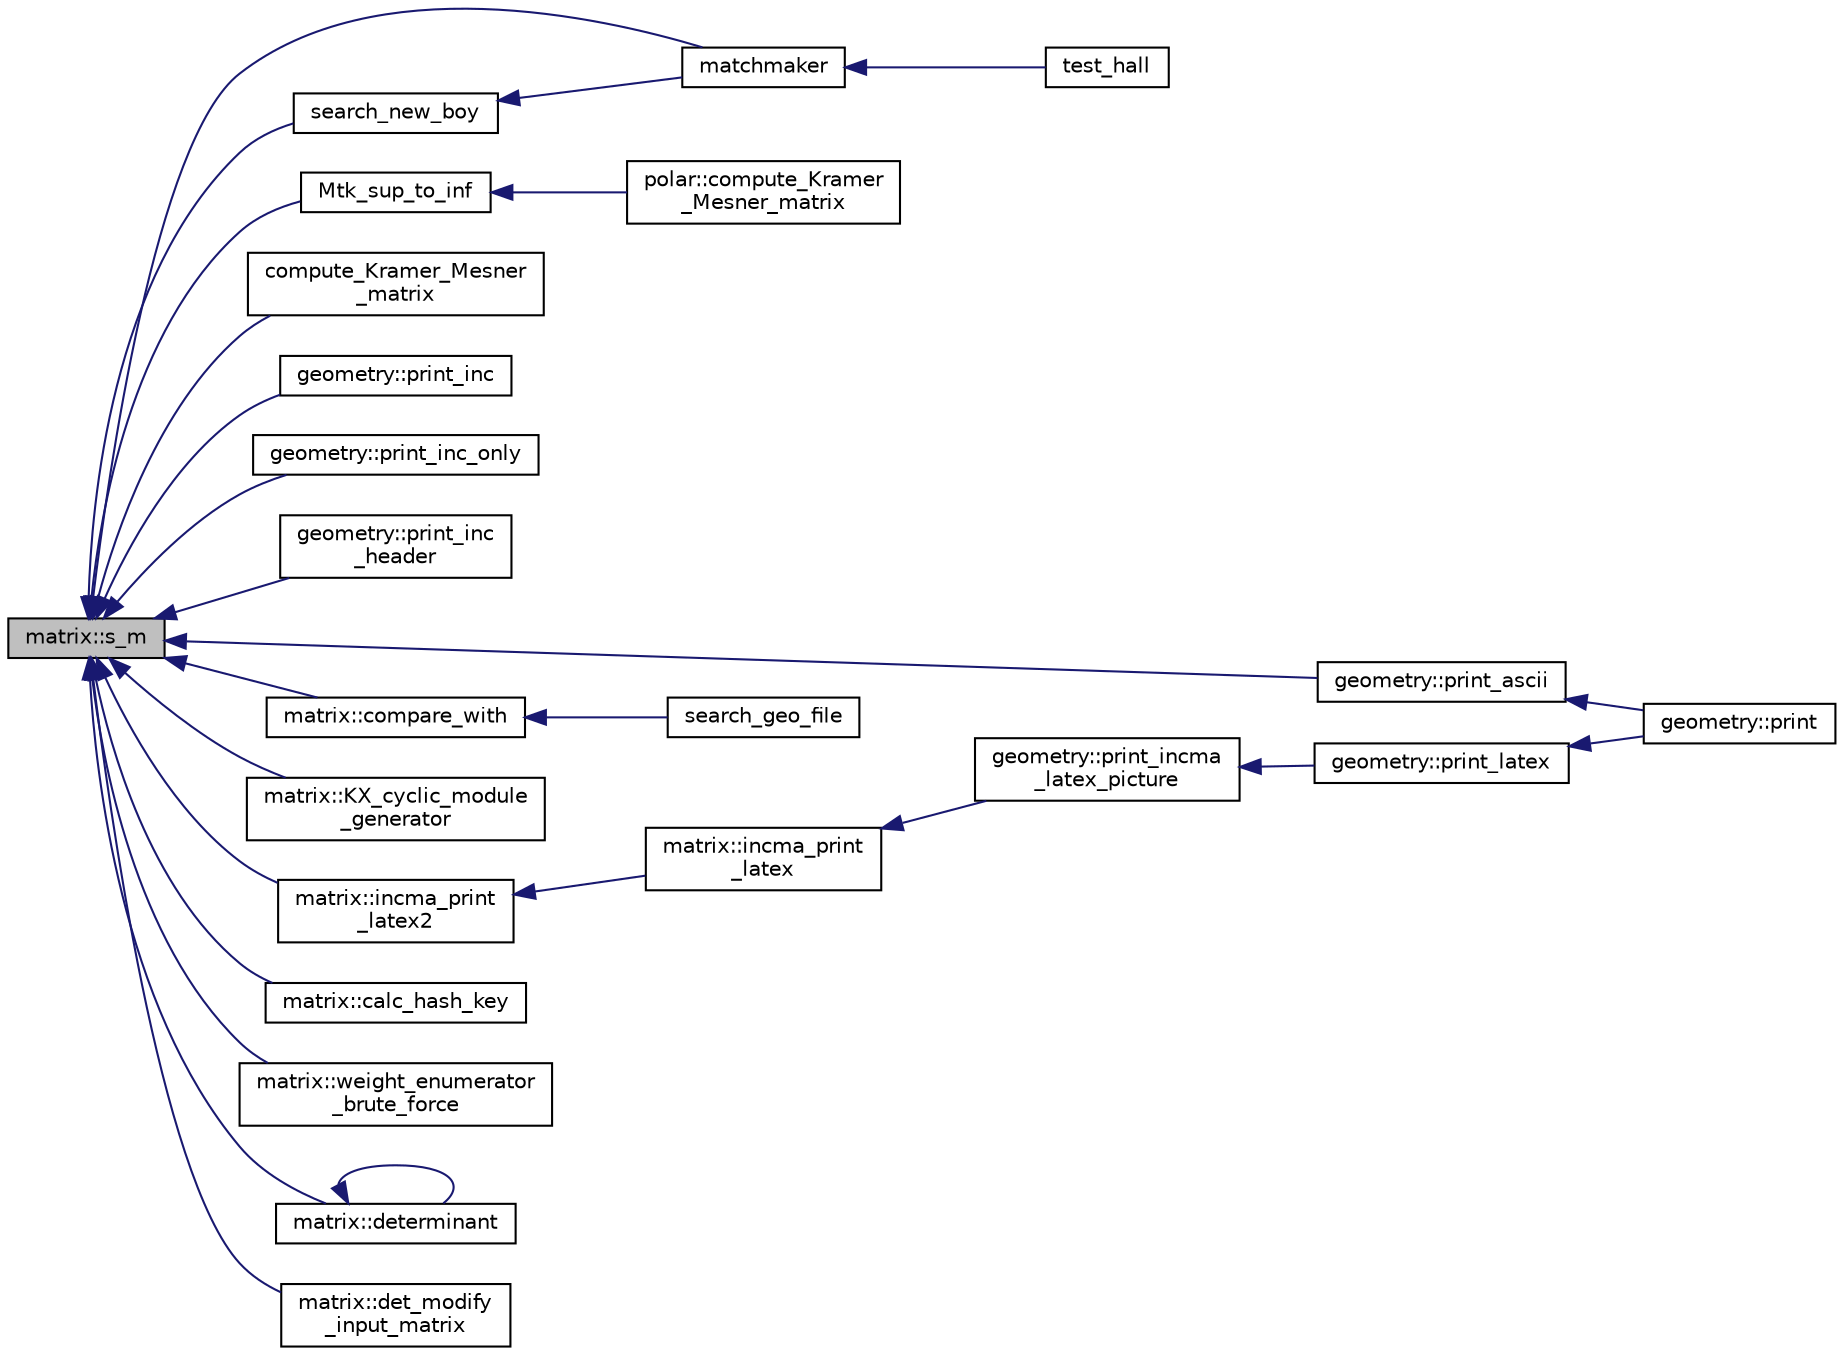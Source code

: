 digraph "matrix::s_m"
{
  edge [fontname="Helvetica",fontsize="10",labelfontname="Helvetica",labelfontsize="10"];
  node [fontname="Helvetica",fontsize="10",shape=record];
  rankdir="LR";
  Node1789 [label="matrix::s_m",height=0.2,width=0.4,color="black", fillcolor="grey75", style="filled", fontcolor="black"];
  Node1789 -> Node1790 [dir="back",color="midnightblue",fontsize="10",style="solid",fontname="Helvetica"];
  Node1790 [label="matchmaker",height=0.2,width=0.4,color="black", fillcolor="white", style="filled",URL="$d5/d3f/test_8_c.html#a93ef2c2e9896d2a9f32ced4136c2784a"];
  Node1790 -> Node1791 [dir="back",color="midnightblue",fontsize="10",style="solid",fontname="Helvetica"];
  Node1791 [label="test_hall",height=0.2,width=0.4,color="black", fillcolor="white", style="filled",URL="$d5/d3f/test_8_c.html#a757609870ae7ab0f1d0073415822d19f"];
  Node1789 -> Node1792 [dir="back",color="midnightblue",fontsize="10",style="solid",fontname="Helvetica"];
  Node1792 [label="search_new_boy",height=0.2,width=0.4,color="black", fillcolor="white", style="filled",URL="$d5/d3f/test_8_c.html#a00b262498218f35b2c1a68d8dd729714"];
  Node1792 -> Node1790 [dir="back",color="midnightblue",fontsize="10",style="solid",fontname="Helvetica"];
  Node1789 -> Node1793 [dir="back",color="midnightblue",fontsize="10",style="solid",fontname="Helvetica"];
  Node1793 [label="Mtk_sup_to_inf",height=0.2,width=0.4,color="black", fillcolor="white", style="filled",URL="$d3/dfb/discreta__global_8_c.html#a71d19c0a0ff6e728c22fb07991564523"];
  Node1793 -> Node1794 [dir="back",color="midnightblue",fontsize="10",style="solid",fontname="Helvetica"];
  Node1794 [label="polar::compute_Kramer\l_Mesner_matrix",height=0.2,width=0.4,color="black", fillcolor="white", style="filled",URL="$da/d1c/classpolar.html#ad558a87988ec31179ccfde947e490381"];
  Node1789 -> Node1795 [dir="back",color="midnightblue",fontsize="10",style="solid",fontname="Helvetica"];
  Node1795 [label="compute_Kramer_Mesner\l_matrix",height=0.2,width=0.4,color="black", fillcolor="white", style="filled",URL="$d3/dfb/discreta__global_8_c.html#a549beed551d022bee89ffa9f959ec9fb"];
  Node1789 -> Node1796 [dir="back",color="midnightblue",fontsize="10",style="solid",fontname="Helvetica"];
  Node1796 [label="geometry::print_inc",height=0.2,width=0.4,color="black", fillcolor="white", style="filled",URL="$da/d44/classgeometry.html#a8b902a6f06a92a18b345e4de42e6508d"];
  Node1789 -> Node1797 [dir="back",color="midnightblue",fontsize="10",style="solid",fontname="Helvetica"];
  Node1797 [label="geometry::print_inc_only",height=0.2,width=0.4,color="black", fillcolor="white", style="filled",URL="$da/d44/classgeometry.html#a6086ce49de61288d20a69a4dfed44a35"];
  Node1789 -> Node1798 [dir="back",color="midnightblue",fontsize="10",style="solid",fontname="Helvetica"];
  Node1798 [label="geometry::print_inc\l_header",height=0.2,width=0.4,color="black", fillcolor="white", style="filled",URL="$da/d44/classgeometry.html#ab78810f270f25de6b65169d5c62d7806"];
  Node1789 -> Node1799 [dir="back",color="midnightblue",fontsize="10",style="solid",fontname="Helvetica"];
  Node1799 [label="geometry::print_ascii",height=0.2,width=0.4,color="black", fillcolor="white", style="filled",URL="$da/d44/classgeometry.html#a8f5356989decb76fddb4926714240c0d"];
  Node1799 -> Node1800 [dir="back",color="midnightblue",fontsize="10",style="solid",fontname="Helvetica"];
  Node1800 [label="geometry::print",height=0.2,width=0.4,color="black", fillcolor="white", style="filled",URL="$da/d44/classgeometry.html#af92f963887d22dd3437f585df929208d"];
  Node1789 -> Node1801 [dir="back",color="midnightblue",fontsize="10",style="solid",fontname="Helvetica"];
  Node1801 [label="matrix::compare_with",height=0.2,width=0.4,color="black", fillcolor="white", style="filled",URL="$d1/d8d/classmatrix.html#a6009a90834a208f5f0a83d8ed651e4c5"];
  Node1801 -> Node1802 [dir="back",color="midnightblue",fontsize="10",style="solid",fontname="Helvetica"];
  Node1802 [label="search_geo_file",height=0.2,width=0.4,color="black", fillcolor="white", style="filled",URL="$d6/d4a/geometry_8_c.html#a11af609febe3a9db20d8236af36928c5"];
  Node1789 -> Node1803 [dir="back",color="midnightblue",fontsize="10",style="solid",fontname="Helvetica"];
  Node1803 [label="matrix::KX_cyclic_module\l_generator",height=0.2,width=0.4,color="black", fillcolor="white", style="filled",URL="$d1/d8d/classmatrix.html#ace9dbe1f348d6fa63d1005e8f601897b"];
  Node1789 -> Node1804 [dir="back",color="midnightblue",fontsize="10",style="solid",fontname="Helvetica"];
  Node1804 [label="matrix::incma_print\l_latex2",height=0.2,width=0.4,color="black", fillcolor="white", style="filled",URL="$d1/d8d/classmatrix.html#a6e282efff2dd195d9aaf94343768106d"];
  Node1804 -> Node1805 [dir="back",color="midnightblue",fontsize="10",style="solid",fontname="Helvetica"];
  Node1805 [label="matrix::incma_print\l_latex",height=0.2,width=0.4,color="black", fillcolor="white", style="filled",URL="$d1/d8d/classmatrix.html#a2f3ef897e502a22def6b90a7c02addf5"];
  Node1805 -> Node1806 [dir="back",color="midnightblue",fontsize="10",style="solid",fontname="Helvetica"];
  Node1806 [label="geometry::print_incma\l_latex_picture",height=0.2,width=0.4,color="black", fillcolor="white", style="filled",URL="$da/d44/classgeometry.html#ae0d174439d57d9bc0b0dd7ffe210b148"];
  Node1806 -> Node1807 [dir="back",color="midnightblue",fontsize="10",style="solid",fontname="Helvetica"];
  Node1807 [label="geometry::print_latex",height=0.2,width=0.4,color="black", fillcolor="white", style="filled",URL="$da/d44/classgeometry.html#a1d45497d61d4dc8f7325156158b7e661"];
  Node1807 -> Node1800 [dir="back",color="midnightblue",fontsize="10",style="solid",fontname="Helvetica"];
  Node1789 -> Node1808 [dir="back",color="midnightblue",fontsize="10",style="solid",fontname="Helvetica"];
  Node1808 [label="matrix::calc_hash_key",height=0.2,width=0.4,color="black", fillcolor="white", style="filled",URL="$d1/d8d/classmatrix.html#a61ce2d156303d0a83652cc86c2ad51b7"];
  Node1789 -> Node1809 [dir="back",color="midnightblue",fontsize="10",style="solid",fontname="Helvetica"];
  Node1809 [label="matrix::weight_enumerator\l_brute_force",height=0.2,width=0.4,color="black", fillcolor="white", style="filled",URL="$d1/d8d/classmatrix.html#aae7c9c7c3540c5818d2df52ab67f8a52"];
  Node1789 -> Node1810 [dir="back",color="midnightblue",fontsize="10",style="solid",fontname="Helvetica"];
  Node1810 [label="matrix::determinant",height=0.2,width=0.4,color="black", fillcolor="white", style="filled",URL="$d1/d8d/classmatrix.html#a75adb25c9f8753f1b81eafe4464b272a"];
  Node1810 -> Node1810 [dir="back",color="midnightblue",fontsize="10",style="solid",fontname="Helvetica"];
  Node1789 -> Node1811 [dir="back",color="midnightblue",fontsize="10",style="solid",fontname="Helvetica"];
  Node1811 [label="matrix::det_modify\l_input_matrix",height=0.2,width=0.4,color="black", fillcolor="white", style="filled",URL="$d1/d8d/classmatrix.html#a94ca76d8c4919c9f1f20c362840aaf43"];
}
